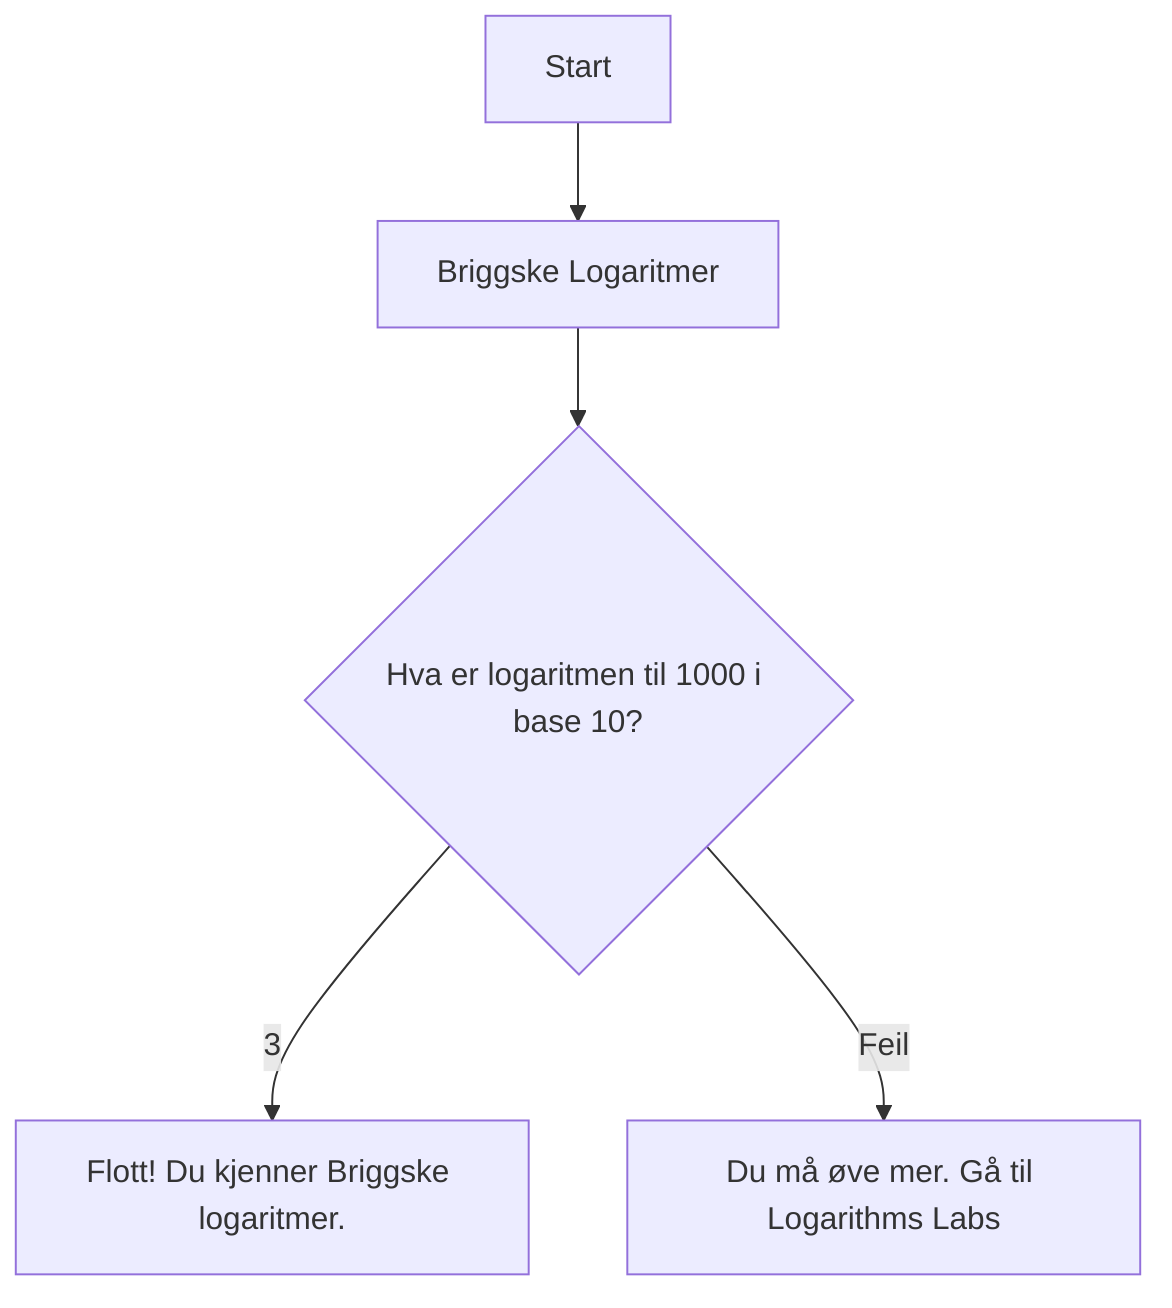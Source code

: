 flowchart TD
    Start --> A[Briggske Logaritmer]
    
    A --> B{Hva er logaritmen til 1000 i base 10?}
    B -->|3| B1[Flott! Du kjenner Briggske logaritmer.]
    B -->|Feil| B2[Du må øve mer. Gå til Logarithms Labs]